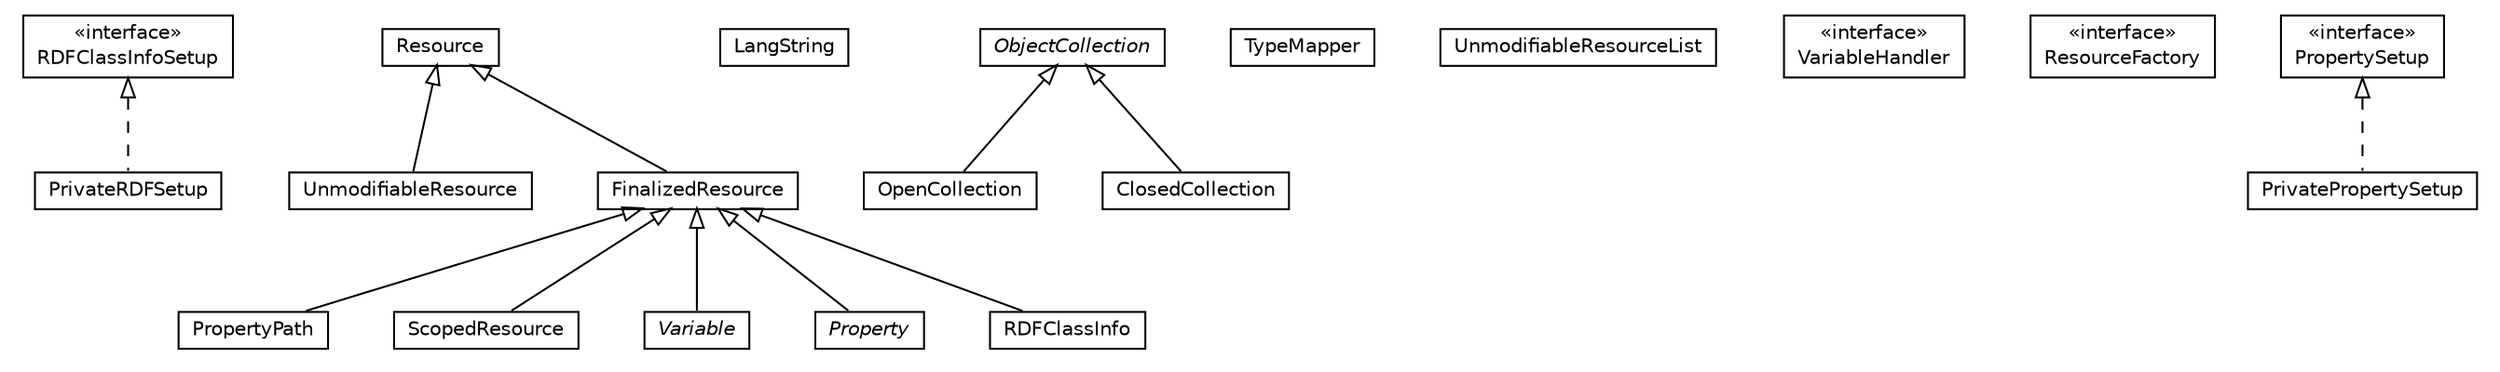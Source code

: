#!/usr/local/bin/dot
#
# Class diagram 
# Generated by UMLGraph version R5_6-24-gf6e263 (http://www.umlgraph.org/)
#

digraph G {
	edge [fontname="Helvetica",fontsize=10,labelfontname="Helvetica",labelfontsize=10];
	node [fontname="Helvetica",fontsize=10,shape=plaintext];
	nodesep=0.25;
	ranksep=0.5;
	// org.universAAL.middleware.rdf.RDFClassInfoSetup
	c42631 [label=<<table title="org.universAAL.middleware.rdf.RDFClassInfoSetup" border="0" cellborder="1" cellspacing="0" cellpadding="2" port="p" href="./RDFClassInfoSetup.html">
		<tr><td><table border="0" cellspacing="0" cellpadding="1">
<tr><td align="center" balign="center"> &#171;interface&#187; </td></tr>
<tr><td align="center" balign="center"> RDFClassInfoSetup </td></tr>
		</table></td></tr>
		</table>>, URL="./RDFClassInfoSetup.html", fontname="Helvetica", fontcolor="black", fontsize=10.0];
	// org.universAAL.middleware.rdf.PropertyPath
	c42632 [label=<<table title="org.universAAL.middleware.rdf.PropertyPath" border="0" cellborder="1" cellspacing="0" cellpadding="2" port="p" href="./PropertyPath.html">
		<tr><td><table border="0" cellspacing="0" cellpadding="1">
<tr><td align="center" balign="center"> PropertyPath </td></tr>
		</table></td></tr>
		</table>>, URL="./PropertyPath.html", fontname="Helvetica", fontcolor="black", fontsize=10.0];
	// org.universAAL.middleware.rdf.LangString
	c42633 [label=<<table title="org.universAAL.middleware.rdf.LangString" border="0" cellborder="1" cellspacing="0" cellpadding="2" port="p" href="./LangString.html">
		<tr><td><table border="0" cellspacing="0" cellpadding="1">
<tr><td align="center" balign="center"> LangString </td></tr>
		</table></td></tr>
		</table>>, URL="./LangString.html", fontname="Helvetica", fontcolor="black", fontsize=10.0];
	// org.universAAL.middleware.rdf.UnmodifiableResource
	c42634 [label=<<table title="org.universAAL.middleware.rdf.UnmodifiableResource" border="0" cellborder="1" cellspacing="0" cellpadding="2" port="p" href="./UnmodifiableResource.html">
		<tr><td><table border="0" cellspacing="0" cellpadding="1">
<tr><td align="center" balign="center"> UnmodifiableResource </td></tr>
		</table></td></tr>
		</table>>, URL="./UnmodifiableResource.html", fontname="Helvetica", fontcolor="black", fontsize=10.0];
	// org.universAAL.middleware.rdf.ScopedResource
	c42635 [label=<<table title="org.universAAL.middleware.rdf.ScopedResource" border="0" cellborder="1" cellspacing="0" cellpadding="2" port="p" href="./ScopedResource.html">
		<tr><td><table border="0" cellspacing="0" cellpadding="1">
<tr><td align="center" balign="center"> ScopedResource </td></tr>
		</table></td></tr>
		</table>>, URL="./ScopedResource.html", fontname="Helvetica", fontcolor="black", fontsize=10.0];
	// org.universAAL.middleware.rdf.ObjectCollection
	c42636 [label=<<table title="org.universAAL.middleware.rdf.ObjectCollection" border="0" cellborder="1" cellspacing="0" cellpadding="2" port="p" href="./ObjectCollection.html">
		<tr><td><table border="0" cellspacing="0" cellpadding="1">
<tr><td align="center" balign="center"><font face="Helvetica-Oblique"> ObjectCollection </font></td></tr>
		</table></td></tr>
		</table>>, URL="./ObjectCollection.html", fontname="Helvetica", fontcolor="black", fontsize=10.0];
	// org.universAAL.middleware.rdf.TypeMapper
	c42637 [label=<<table title="org.universAAL.middleware.rdf.TypeMapper" border="0" cellborder="1" cellspacing="0" cellpadding="2" port="p" href="./TypeMapper.html">
		<tr><td><table border="0" cellspacing="0" cellpadding="1">
<tr><td align="center" balign="center"> TypeMapper </td></tr>
		</table></td></tr>
		</table>>, URL="./TypeMapper.html", fontname="Helvetica", fontcolor="black", fontsize=10.0];
	// org.universAAL.middleware.rdf.UnmodifiableResourceList
	c42638 [label=<<table title="org.universAAL.middleware.rdf.UnmodifiableResourceList" border="0" cellborder="1" cellspacing="0" cellpadding="2" port="p" href="./UnmodifiableResourceList.html">
		<tr><td><table border="0" cellspacing="0" cellpadding="1">
<tr><td align="center" balign="center"> UnmodifiableResourceList </td></tr>
		</table></td></tr>
		</table>>, URL="./UnmodifiableResourceList.html", fontname="Helvetica", fontcolor="black", fontsize=10.0];
	// org.universAAL.middleware.rdf.Variable
	c42639 [label=<<table title="org.universAAL.middleware.rdf.Variable" border="0" cellborder="1" cellspacing="0" cellpadding="2" port="p" href="./Variable.html">
		<tr><td><table border="0" cellspacing="0" cellpadding="1">
<tr><td align="center" balign="center"><font face="Helvetica-Oblique"> Variable </font></td></tr>
		</table></td></tr>
		</table>>, URL="./Variable.html", fontname="Helvetica", fontcolor="black", fontsize=10.0];
	// org.universAAL.middleware.rdf.Variable.VariableHandler
	c42640 [label=<<table title="org.universAAL.middleware.rdf.Variable.VariableHandler" border="0" cellborder="1" cellspacing="0" cellpadding="2" port="p" href="./Variable.VariableHandler.html">
		<tr><td><table border="0" cellspacing="0" cellpadding="1">
<tr><td align="center" balign="center"> &#171;interface&#187; </td></tr>
<tr><td align="center" balign="center"> VariableHandler </td></tr>
		</table></td></tr>
		</table>>, URL="./Variable.VariableHandler.html", fontname="Helvetica", fontcolor="black", fontsize=10.0];
	// org.universAAL.middleware.rdf.ResourceFactory
	c42641 [label=<<table title="org.universAAL.middleware.rdf.ResourceFactory" border="0" cellborder="1" cellspacing="0" cellpadding="2" port="p" href="./ResourceFactory.html">
		<tr><td><table border="0" cellspacing="0" cellpadding="1">
<tr><td align="center" balign="center"> &#171;interface&#187; </td></tr>
<tr><td align="center" balign="center"> ResourceFactory </td></tr>
		</table></td></tr>
		</table>>, URL="./ResourceFactory.html", fontname="Helvetica", fontcolor="black", fontsize=10.0];
	// org.universAAL.middleware.rdf.FinalizedResource
	c42642 [label=<<table title="org.universAAL.middleware.rdf.FinalizedResource" border="0" cellborder="1" cellspacing="0" cellpadding="2" port="p" href="./FinalizedResource.html">
		<tr><td><table border="0" cellspacing="0" cellpadding="1">
<tr><td align="center" balign="center"> FinalizedResource </td></tr>
		</table></td></tr>
		</table>>, URL="./FinalizedResource.html", fontname="Helvetica", fontcolor="black", fontsize=10.0];
	// org.universAAL.middleware.rdf.Property
	c42643 [label=<<table title="org.universAAL.middleware.rdf.Property" border="0" cellborder="1" cellspacing="0" cellpadding="2" port="p" href="./Property.html">
		<tr><td><table border="0" cellspacing="0" cellpadding="1">
<tr><td align="center" balign="center"><font face="Helvetica-Oblique"> Property </font></td></tr>
		</table></td></tr>
		</table>>, URL="./Property.html", fontname="Helvetica", fontcolor="black", fontsize=10.0];
	// org.universAAL.middleware.rdf.Property.PrivatePropertySetup
	c42644 [label=<<table title="org.universAAL.middleware.rdf.Property.PrivatePropertySetup" border="0" cellborder="1" cellspacing="0" cellpadding="2" port="p" href="./Property.PrivatePropertySetup.html">
		<tr><td><table border="0" cellspacing="0" cellpadding="1">
<tr><td align="center" balign="center"> PrivatePropertySetup </td></tr>
		</table></td></tr>
		</table>>, URL="./Property.PrivatePropertySetup.html", fontname="Helvetica", fontcolor="black", fontsize=10.0];
	// org.universAAL.middleware.rdf.Resource
	c42645 [label=<<table title="org.universAAL.middleware.rdf.Resource" border="0" cellborder="1" cellspacing="0" cellpadding="2" port="p" href="./Resource.html">
		<tr><td><table border="0" cellspacing="0" cellpadding="1">
<tr><td align="center" balign="center"> Resource </td></tr>
		</table></td></tr>
		</table>>, URL="./Resource.html", fontname="Helvetica", fontcolor="black", fontsize=10.0];
	// org.universAAL.middleware.rdf.OpenCollection
	c42646 [label=<<table title="org.universAAL.middleware.rdf.OpenCollection" border="0" cellborder="1" cellspacing="0" cellpadding="2" port="p" href="./OpenCollection.html">
		<tr><td><table border="0" cellspacing="0" cellpadding="1">
<tr><td align="center" balign="center"> OpenCollection </td></tr>
		</table></td></tr>
		</table>>, URL="./OpenCollection.html", fontname="Helvetica", fontcolor="black", fontsize=10.0];
	// org.universAAL.middleware.rdf.PropertySetup
	c42647 [label=<<table title="org.universAAL.middleware.rdf.PropertySetup" border="0" cellborder="1" cellspacing="0" cellpadding="2" port="p" href="./PropertySetup.html">
		<tr><td><table border="0" cellspacing="0" cellpadding="1">
<tr><td align="center" balign="center"> &#171;interface&#187; </td></tr>
<tr><td align="center" balign="center"> PropertySetup </td></tr>
		</table></td></tr>
		</table>>, URL="./PropertySetup.html", fontname="Helvetica", fontcolor="black", fontsize=10.0];
	// org.universAAL.middleware.rdf.RDFClassInfo
	c42648 [label=<<table title="org.universAAL.middleware.rdf.RDFClassInfo" border="0" cellborder="1" cellspacing="0" cellpadding="2" port="p" href="./RDFClassInfo.html">
		<tr><td><table border="0" cellspacing="0" cellpadding="1">
<tr><td align="center" balign="center"> RDFClassInfo </td></tr>
		</table></td></tr>
		</table>>, URL="./RDFClassInfo.html", fontname="Helvetica", fontcolor="black", fontsize=10.0];
	// org.universAAL.middleware.rdf.RDFClassInfo.PrivateRDFSetup
	c42649 [label=<<table title="org.universAAL.middleware.rdf.RDFClassInfo.PrivateRDFSetup" border="0" cellborder="1" cellspacing="0" cellpadding="2" port="p" href="./RDFClassInfo.PrivateRDFSetup.html">
		<tr><td><table border="0" cellspacing="0" cellpadding="1">
<tr><td align="center" balign="center"> PrivateRDFSetup </td></tr>
		</table></td></tr>
		</table>>, URL="./RDFClassInfo.PrivateRDFSetup.html", fontname="Helvetica", fontcolor="black", fontsize=10.0];
	// org.universAAL.middleware.rdf.ClosedCollection
	c42650 [label=<<table title="org.universAAL.middleware.rdf.ClosedCollection" border="0" cellborder="1" cellspacing="0" cellpadding="2" port="p" href="./ClosedCollection.html">
		<tr><td><table border="0" cellspacing="0" cellpadding="1">
<tr><td align="center" balign="center"> ClosedCollection </td></tr>
		</table></td></tr>
		</table>>, URL="./ClosedCollection.html", fontname="Helvetica", fontcolor="black", fontsize=10.0];
	//org.universAAL.middleware.rdf.PropertyPath extends org.universAAL.middleware.rdf.FinalizedResource
	c42642:p -> c42632:p [dir=back,arrowtail=empty];
	//org.universAAL.middleware.rdf.UnmodifiableResource extends org.universAAL.middleware.rdf.Resource
	c42645:p -> c42634:p [dir=back,arrowtail=empty];
	//org.universAAL.middleware.rdf.ScopedResource extends org.universAAL.middleware.rdf.FinalizedResource
	c42642:p -> c42635:p [dir=back,arrowtail=empty];
	//org.universAAL.middleware.rdf.Variable extends org.universAAL.middleware.rdf.FinalizedResource
	c42642:p -> c42639:p [dir=back,arrowtail=empty];
	//org.universAAL.middleware.rdf.FinalizedResource extends org.universAAL.middleware.rdf.Resource
	c42645:p -> c42642:p [dir=back,arrowtail=empty];
	//org.universAAL.middleware.rdf.Property extends org.universAAL.middleware.rdf.FinalizedResource
	c42642:p -> c42643:p [dir=back,arrowtail=empty];
	//org.universAAL.middleware.rdf.Property.PrivatePropertySetup implements org.universAAL.middleware.rdf.PropertySetup
	c42647:p -> c42644:p [dir=back,arrowtail=empty,style=dashed];
	//org.universAAL.middleware.rdf.OpenCollection extends org.universAAL.middleware.rdf.ObjectCollection
	c42636:p -> c42646:p [dir=back,arrowtail=empty];
	//org.universAAL.middleware.rdf.RDFClassInfo extends org.universAAL.middleware.rdf.FinalizedResource
	c42642:p -> c42648:p [dir=back,arrowtail=empty];
	//org.universAAL.middleware.rdf.RDFClassInfo.PrivateRDFSetup implements org.universAAL.middleware.rdf.RDFClassInfoSetup
	c42631:p -> c42649:p [dir=back,arrowtail=empty,style=dashed];
	//org.universAAL.middleware.rdf.ClosedCollection extends org.universAAL.middleware.rdf.ObjectCollection
	c42636:p -> c42650:p [dir=back,arrowtail=empty];
}

